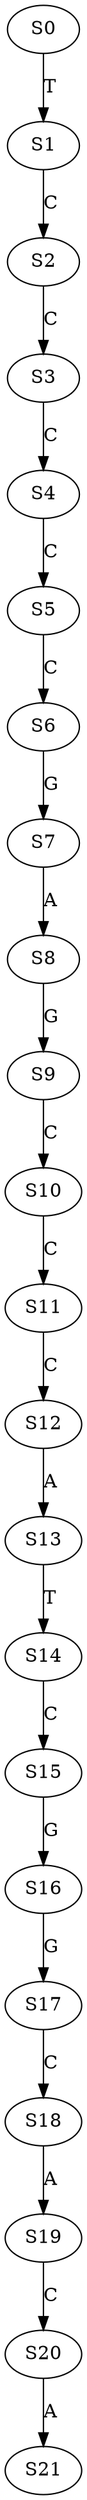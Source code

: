 strict digraph  {
	S0 -> S1 [ label = T ];
	S1 -> S2 [ label = C ];
	S2 -> S3 [ label = C ];
	S3 -> S4 [ label = C ];
	S4 -> S5 [ label = C ];
	S5 -> S6 [ label = C ];
	S6 -> S7 [ label = G ];
	S7 -> S8 [ label = A ];
	S8 -> S9 [ label = G ];
	S9 -> S10 [ label = C ];
	S10 -> S11 [ label = C ];
	S11 -> S12 [ label = C ];
	S12 -> S13 [ label = A ];
	S13 -> S14 [ label = T ];
	S14 -> S15 [ label = C ];
	S15 -> S16 [ label = G ];
	S16 -> S17 [ label = G ];
	S17 -> S18 [ label = C ];
	S18 -> S19 [ label = A ];
	S19 -> S20 [ label = C ];
	S20 -> S21 [ label = A ];
}

